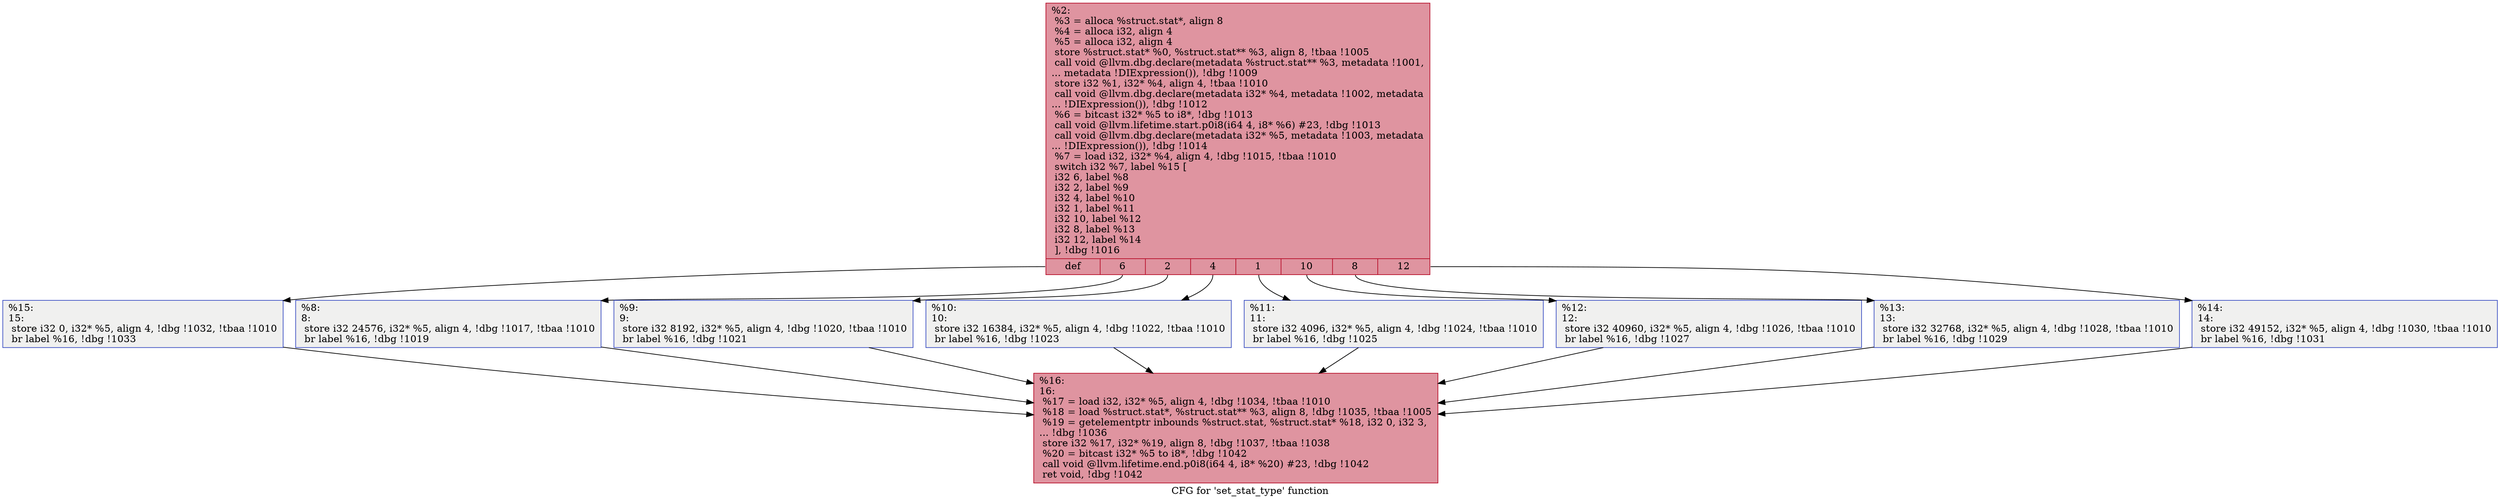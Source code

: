 digraph "CFG for 'set_stat_type' function" {
	label="CFG for 'set_stat_type' function";

	Node0x21abee0 [shape=record,color="#b70d28ff", style=filled, fillcolor="#b70d2870",label="{%2:\l  %3 = alloca %struct.stat*, align 8\l  %4 = alloca i32, align 4\l  %5 = alloca i32, align 4\l  store %struct.stat* %0, %struct.stat** %3, align 8, !tbaa !1005\l  call void @llvm.dbg.declare(metadata %struct.stat** %3, metadata !1001,\l... metadata !DIExpression()), !dbg !1009\l  store i32 %1, i32* %4, align 4, !tbaa !1010\l  call void @llvm.dbg.declare(metadata i32* %4, metadata !1002, metadata\l... !DIExpression()), !dbg !1012\l  %6 = bitcast i32* %5 to i8*, !dbg !1013\l  call void @llvm.lifetime.start.p0i8(i64 4, i8* %6) #23, !dbg !1013\l  call void @llvm.dbg.declare(metadata i32* %5, metadata !1003, metadata\l... !DIExpression()), !dbg !1014\l  %7 = load i32, i32* %4, align 4, !dbg !1015, !tbaa !1010\l  switch i32 %7, label %15 [\l    i32 6, label %8\l    i32 2, label %9\l    i32 4, label %10\l    i32 1, label %11\l    i32 10, label %12\l    i32 8, label %13\l    i32 12, label %14\l  ], !dbg !1016\l|{<s0>def|<s1>6|<s2>2|<s3>4|<s4>1|<s5>10|<s6>8|<s7>12}}"];
	Node0x21abee0:s0 -> Node0x21ad580;
	Node0x21abee0:s1 -> Node0x21ad2f0;
	Node0x21abee0:s2 -> Node0x21ad3a0;
	Node0x21abee0:s3 -> Node0x21ad3f0;
	Node0x21abee0:s4 -> Node0x21ad440;
	Node0x21abee0:s5 -> Node0x21ad490;
	Node0x21abee0:s6 -> Node0x21ad4e0;
	Node0x21abee0:s7 -> Node0x21ad530;
	Node0x21ad2f0 [shape=record,color="#3d50c3ff", style=filled, fillcolor="#dedcdb70",label="{%8:\l8:                                                \l  store i32 24576, i32* %5, align 4, !dbg !1017, !tbaa !1010\l  br label %16, !dbg !1019\l}"];
	Node0x21ad2f0 -> Node0x21ad5d0;
	Node0x21ad3a0 [shape=record,color="#3d50c3ff", style=filled, fillcolor="#dedcdb70",label="{%9:\l9:                                                \l  store i32 8192, i32* %5, align 4, !dbg !1020, !tbaa !1010\l  br label %16, !dbg !1021\l}"];
	Node0x21ad3a0 -> Node0x21ad5d0;
	Node0x21ad3f0 [shape=record,color="#3d50c3ff", style=filled, fillcolor="#dedcdb70",label="{%10:\l10:                                               \l  store i32 16384, i32* %5, align 4, !dbg !1022, !tbaa !1010\l  br label %16, !dbg !1023\l}"];
	Node0x21ad3f0 -> Node0x21ad5d0;
	Node0x21ad440 [shape=record,color="#3d50c3ff", style=filled, fillcolor="#dedcdb70",label="{%11:\l11:                                               \l  store i32 4096, i32* %5, align 4, !dbg !1024, !tbaa !1010\l  br label %16, !dbg !1025\l}"];
	Node0x21ad440 -> Node0x21ad5d0;
	Node0x21ad490 [shape=record,color="#3d50c3ff", style=filled, fillcolor="#dedcdb70",label="{%12:\l12:                                               \l  store i32 40960, i32* %5, align 4, !dbg !1026, !tbaa !1010\l  br label %16, !dbg !1027\l}"];
	Node0x21ad490 -> Node0x21ad5d0;
	Node0x21ad4e0 [shape=record,color="#3d50c3ff", style=filled, fillcolor="#dedcdb70",label="{%13:\l13:                                               \l  store i32 32768, i32* %5, align 4, !dbg !1028, !tbaa !1010\l  br label %16, !dbg !1029\l}"];
	Node0x21ad4e0 -> Node0x21ad5d0;
	Node0x21ad530 [shape=record,color="#3d50c3ff", style=filled, fillcolor="#dedcdb70",label="{%14:\l14:                                               \l  store i32 49152, i32* %5, align 4, !dbg !1030, !tbaa !1010\l  br label %16, !dbg !1031\l}"];
	Node0x21ad530 -> Node0x21ad5d0;
	Node0x21ad580 [shape=record,color="#3d50c3ff", style=filled, fillcolor="#dedcdb70",label="{%15:\l15:                                               \l  store i32 0, i32* %5, align 4, !dbg !1032, !tbaa !1010\l  br label %16, !dbg !1033\l}"];
	Node0x21ad580 -> Node0x21ad5d0;
	Node0x21ad5d0 [shape=record,color="#b70d28ff", style=filled, fillcolor="#b70d2870",label="{%16:\l16:                                               \l  %17 = load i32, i32* %5, align 4, !dbg !1034, !tbaa !1010\l  %18 = load %struct.stat*, %struct.stat** %3, align 8, !dbg !1035, !tbaa !1005\l  %19 = getelementptr inbounds %struct.stat, %struct.stat* %18, i32 0, i32 3,\l... !dbg !1036\l  store i32 %17, i32* %19, align 8, !dbg !1037, !tbaa !1038\l  %20 = bitcast i32* %5 to i8*, !dbg !1042\l  call void @llvm.lifetime.end.p0i8(i64 4, i8* %20) #23, !dbg !1042\l  ret void, !dbg !1042\l}"];
}
